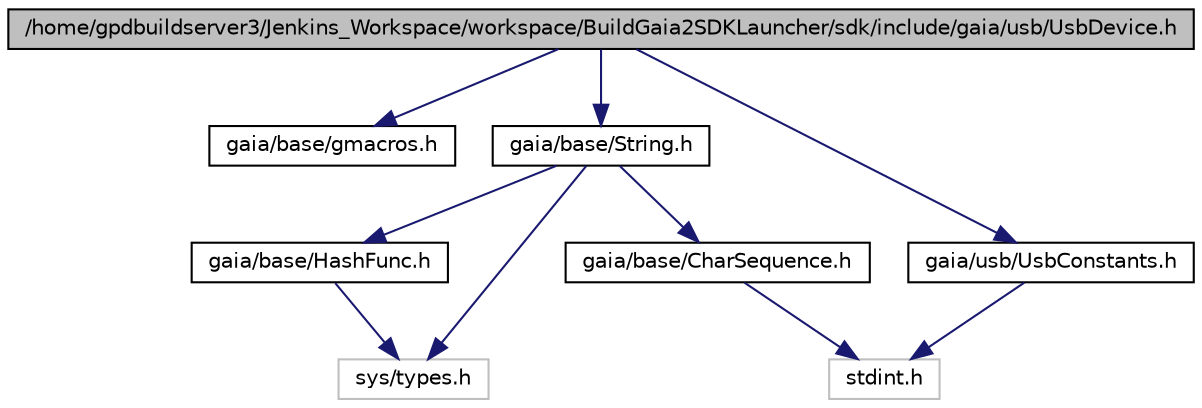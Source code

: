 digraph G
{
  edge [fontname="Helvetica",fontsize="10",labelfontname="Helvetica",labelfontsize="10"];
  node [fontname="Helvetica",fontsize="10",shape=record];
  Node1 [label="/home/gpdbuildserver3/Jenkins_Workspace/workspace/BuildGaia2SDKLauncher/sdk/include/gaia/usb/UsbDevice.h",height=0.2,width=0.4,color="black", fillcolor="grey75", style="filled" fontcolor="black"];
  Node1 -> Node2 [color="midnightblue",fontsize="10",style="solid",fontname="Helvetica"];
  Node2 [label="gaia/base/gmacros.h",height=0.2,width=0.4,color="black", fillcolor="white", style="filled",URL="$d1/dd0/gmacros_8h.html"];
  Node1 -> Node3 [color="midnightblue",fontsize="10",style="solid",fontname="Helvetica"];
  Node3 [label="gaia/base/String.h",height=0.2,width=0.4,color="black", fillcolor="white", style="filled",URL="$db/db5/_string_8h.html"];
  Node3 -> Node4 [color="midnightblue",fontsize="10",style="solid",fontname="Helvetica"];
  Node4 [label="gaia/base/CharSequence.h",height=0.2,width=0.4,color="black", fillcolor="white", style="filled",URL="$d7/d97/_char_sequence_8h.html"];
  Node4 -> Node5 [color="midnightblue",fontsize="10",style="solid",fontname="Helvetica"];
  Node5 [label="stdint.h",height=0.2,width=0.4,color="grey75", fillcolor="white", style="filled"];
  Node3 -> Node6 [color="midnightblue",fontsize="10",style="solid",fontname="Helvetica"];
  Node6 [label="gaia/base/HashFunc.h",height=0.2,width=0.4,color="black", fillcolor="white", style="filled",URL="$d6/d83/_hash_func_8h.html"];
  Node6 -> Node7 [color="midnightblue",fontsize="10",style="solid",fontname="Helvetica"];
  Node7 [label="sys/types.h",height=0.2,width=0.4,color="grey75", fillcolor="white", style="filled"];
  Node3 -> Node7 [color="midnightblue",fontsize="10",style="solid",fontname="Helvetica"];
  Node1 -> Node8 [color="midnightblue",fontsize="10",style="solid",fontname="Helvetica"];
  Node8 [label="gaia/usb/UsbConstants.h",height=0.2,width=0.4,color="black", fillcolor="white", style="filled",URL="$d5/d65/_usb_constants_8h.html"];
  Node8 -> Node5 [color="midnightblue",fontsize="10",style="solid",fontname="Helvetica"];
}
